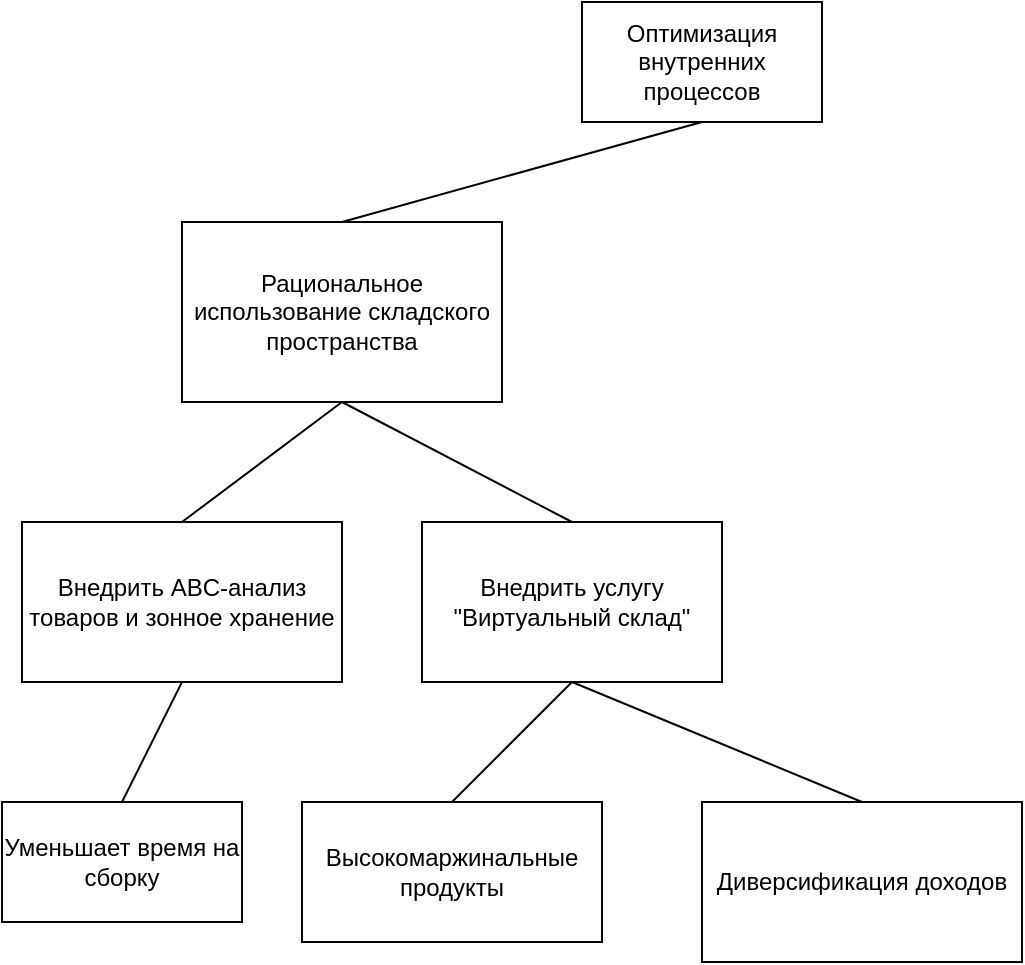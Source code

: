 <mxfile version="28.2.2">
  <diagram name="Страница — 1" id="ftTf1740qBRhjsC5UyiH">
    <mxGraphModel dx="464" dy="776" grid="1" gridSize="10" guides="1" tooltips="1" connect="1" arrows="1" fold="1" page="1" pageScale="1" pageWidth="827" pageHeight="1169" math="0" shadow="0">
      <root>
        <mxCell id="0" />
        <mxCell id="1" parent="0" />
        <mxCell id="VKB1BWsQKKEYduPVDShD-2" value="Оптимизация внутренних процессов" style="rounded=0;whiteSpace=wrap;html=1;" vertex="1" parent="1">
          <mxGeometry x="320" y="100" width="120" height="60" as="geometry" />
        </mxCell>
        <mxCell id="VKB1BWsQKKEYduPVDShD-3" value="Внедрить ABC-анализ товаров и зонное хранение" style="rounded=0;whiteSpace=wrap;html=1;" vertex="1" parent="1">
          <mxGeometry x="40" y="360" width="160" height="80" as="geometry" />
        </mxCell>
        <mxCell id="VKB1BWsQKKEYduPVDShD-4" value="Рациональное использование складского пространства" style="rounded=0;whiteSpace=wrap;html=1;" vertex="1" parent="1">
          <mxGeometry x="120" y="210" width="160" height="90" as="geometry" />
        </mxCell>
        <mxCell id="VKB1BWsQKKEYduPVDShD-6" value="" style="endArrow=none;html=1;rounded=0;entryX=0.5;entryY=1;entryDx=0;entryDy=0;exitX=0.5;exitY=0;exitDx=0;exitDy=0;" edge="1" parent="1" source="VKB1BWsQKKEYduPVDShD-4" target="VKB1BWsQKKEYduPVDShD-2">
          <mxGeometry width="50" height="50" relative="1" as="geometry">
            <mxPoint x="360" y="430" as="sourcePoint" />
            <mxPoint x="410" y="380" as="targetPoint" />
          </mxGeometry>
        </mxCell>
        <mxCell id="VKB1BWsQKKEYduPVDShD-7" value="" style="endArrow=none;html=1;rounded=0;entryX=0.5;entryY=1;entryDx=0;entryDy=0;exitX=0.5;exitY=0;exitDx=0;exitDy=0;" edge="1" parent="1" source="VKB1BWsQKKEYduPVDShD-3" target="VKB1BWsQKKEYduPVDShD-4">
          <mxGeometry width="50" height="50" relative="1" as="geometry">
            <mxPoint x="360" y="430" as="sourcePoint" />
            <mxPoint x="410" y="380" as="targetPoint" />
          </mxGeometry>
        </mxCell>
        <mxCell id="VKB1BWsQKKEYduPVDShD-8" value="Внедрить услугу &quot;Виртуальный склад&quot;" style="rounded=0;whiteSpace=wrap;html=1;" vertex="1" parent="1">
          <mxGeometry x="240" y="360" width="150" height="80" as="geometry" />
        </mxCell>
        <mxCell id="VKB1BWsQKKEYduPVDShD-9" value="" style="endArrow=none;html=1;rounded=0;entryX=0.5;entryY=1;entryDx=0;entryDy=0;exitX=0.5;exitY=0;exitDx=0;exitDy=0;" edge="1" parent="1" source="VKB1BWsQKKEYduPVDShD-8" target="VKB1BWsQKKEYduPVDShD-4">
          <mxGeometry width="50" height="50" relative="1" as="geometry">
            <mxPoint x="360" y="430" as="sourcePoint" />
            <mxPoint x="410" y="380" as="targetPoint" />
          </mxGeometry>
        </mxCell>
        <mxCell id="VKB1BWsQKKEYduPVDShD-10" value="&lt;div style=&quot;&quot;&gt;Высокомаржинальные продукты&lt;/div&gt;" style="rounded=0;whiteSpace=wrap;html=1;align=center;" vertex="1" parent="1">
          <mxGeometry x="180" y="500" width="150" height="70" as="geometry" />
        </mxCell>
        <mxCell id="VKB1BWsQKKEYduPVDShD-11" value="" style="endArrow=none;html=1;rounded=0;entryX=0.5;entryY=1;entryDx=0;entryDy=0;exitX=0.5;exitY=0;exitDx=0;exitDy=0;" edge="1" parent="1" source="VKB1BWsQKKEYduPVDShD-10" target="VKB1BWsQKKEYduPVDShD-8">
          <mxGeometry width="50" height="50" relative="1" as="geometry">
            <mxPoint x="300" y="430" as="sourcePoint" />
            <mxPoint x="350" y="380" as="targetPoint" />
          </mxGeometry>
        </mxCell>
        <mxCell id="VKB1BWsQKKEYduPVDShD-12" value="Диверсификация доходов" style="rounded=0;whiteSpace=wrap;html=1;" vertex="1" parent="1">
          <mxGeometry x="380" y="500" width="160" height="80" as="geometry" />
        </mxCell>
        <mxCell id="VKB1BWsQKKEYduPVDShD-13" value="" style="endArrow=none;html=1;rounded=0;entryX=0.5;entryY=1;entryDx=0;entryDy=0;exitX=0.5;exitY=0;exitDx=0;exitDy=0;" edge="1" parent="1" source="VKB1BWsQKKEYduPVDShD-12" target="VKB1BWsQKKEYduPVDShD-8">
          <mxGeometry width="50" height="50" relative="1" as="geometry">
            <mxPoint x="330" y="480" as="sourcePoint" />
            <mxPoint x="380" y="430" as="targetPoint" />
          </mxGeometry>
        </mxCell>
        <mxCell id="VKB1BWsQKKEYduPVDShD-14" value="Уменьшает время на сборку" style="rounded=0;whiteSpace=wrap;html=1;" vertex="1" parent="1">
          <mxGeometry x="30" y="500" width="120" height="60" as="geometry" />
        </mxCell>
        <mxCell id="VKB1BWsQKKEYduPVDShD-15" value="" style="endArrow=none;html=1;rounded=0;entryX=0.5;entryY=1;entryDx=0;entryDy=0;exitX=0.5;exitY=0;exitDx=0;exitDy=0;" edge="1" parent="1" source="VKB1BWsQKKEYduPVDShD-14" target="VKB1BWsQKKEYduPVDShD-3">
          <mxGeometry width="50" height="50" relative="1" as="geometry">
            <mxPoint x="170" y="500" as="sourcePoint" />
            <mxPoint x="220" y="450" as="targetPoint" />
          </mxGeometry>
        </mxCell>
      </root>
    </mxGraphModel>
  </diagram>
</mxfile>
